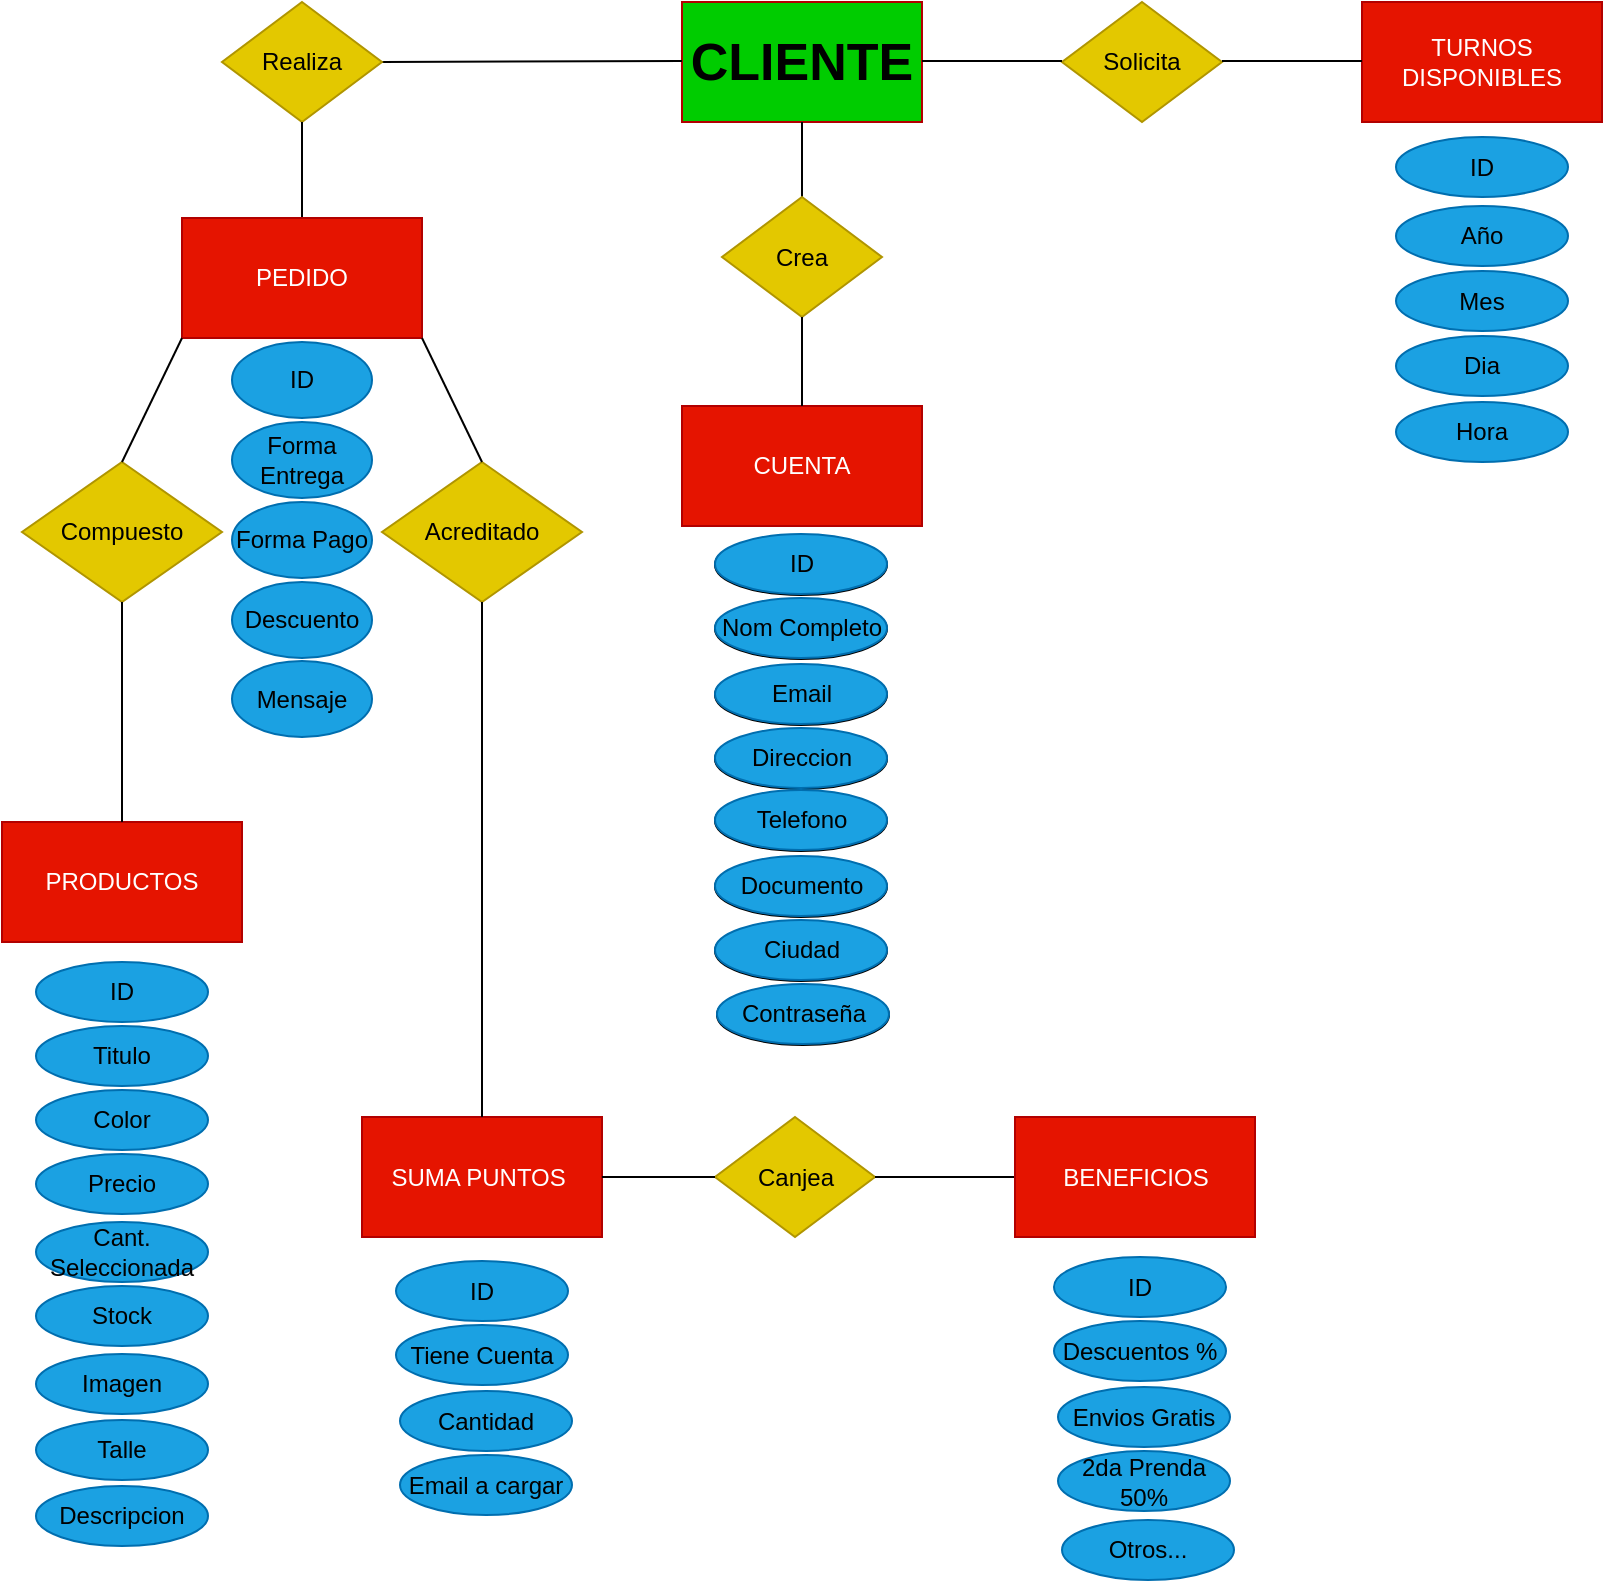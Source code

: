 <mxfile version="20.0.1" type="device"><diagram id="XgP9obHzgCpWDdA-MRUQ" name="Page-1"><mxGraphModel dx="1422" dy="762" grid="1" gridSize="10" guides="1" tooltips="1" connect="1" arrows="1" fold="1" page="1" pageScale="1" pageWidth="827" pageHeight="1169" math="0" shadow="0"><root><mxCell id="0"/><mxCell id="1" parent="0"/><mxCell id="NMze-cOJif6KPJPxey2n-1" value="CLIENTE" style="rounded=0;whiteSpace=wrap;html=1;fillColor=#00CC00;fontColor=#000000;strokeColor=#B20000;fontSize=26;fontStyle=1" parent="1" vertex="1"><mxGeometry x="340" y="10" width="120" height="60" as="geometry"/></mxCell><mxCell id="NMze-cOJif6KPJPxey2n-3" value="PRODUCTOS" style="rounded=0;whiteSpace=wrap;html=1;fillColor=#e51400;fontColor=#ffffff;strokeColor=#B20000;" parent="1" vertex="1"><mxGeometry y="420" width="120" height="60" as="geometry"/></mxCell><mxCell id="NMze-cOJif6KPJPxey2n-4" value="TURNOS DISPONIBLES" style="rounded=0;whiteSpace=wrap;html=1;fillColor=#e51400;fontColor=#ffffff;strokeColor=#B20000;" parent="1" vertex="1"><mxGeometry x="680" y="10" width="120" height="60" as="geometry"/></mxCell><mxCell id="NMze-cOJif6KPJPxey2n-11" value="Solicita" style="rhombus;whiteSpace=wrap;html=1;rotation=0;fillColor=#e3c800;fontColor=#000000;strokeColor=#B09500;" parent="1" vertex="1"><mxGeometry x="530" y="10" width="80" height="60" as="geometry"/></mxCell><mxCell id="NMze-cOJif6KPJPxey2n-13" value="Compuesto" style="rhombus;whiteSpace=wrap;html=1;rotation=0;fillColor=#e3c800;fontColor=#000000;strokeColor=#B09500;" parent="1" vertex="1"><mxGeometry x="10" y="240" width="100" height="70" as="geometry"/></mxCell><mxCell id="NMze-cOJif6KPJPxey2n-22" value="" style="endArrow=none;html=1;rounded=0;entryX=0;entryY=0.5;entryDx=0;entryDy=0;" parent="1" edge="1"><mxGeometry width="50" height="50" relative="1" as="geometry"><mxPoint x="610" y="39.5" as="sourcePoint"/><mxPoint x="680" y="39.5" as="targetPoint"/></mxGeometry></mxCell><mxCell id="NMze-cOJif6KPJPxey2n-24" value="" style="endArrow=none;html=1;rounded=0;entryX=0;entryY=0.5;entryDx=0;entryDy=0;exitX=1;exitY=0.5;exitDx=0;exitDy=0;" parent="1" source="NMze-cOJif6KPJPxey2n-25" edge="1"><mxGeometry width="50" height="50" relative="1" as="geometry"><mxPoint x="270" y="39.5" as="sourcePoint"/><mxPoint x="340" y="39.5" as="targetPoint"/></mxGeometry></mxCell><mxCell id="NMze-cOJif6KPJPxey2n-25" value="Realiza" style="rhombus;whiteSpace=wrap;html=1;rotation=0;fillColor=#e3c800;fontColor=#000000;strokeColor=#B09500;" parent="1" vertex="1"><mxGeometry x="110" y="10" width="80" height="60" as="geometry"/></mxCell><mxCell id="NMze-cOJif6KPJPxey2n-28" value="" style="endArrow=none;html=1;rounded=0;entryX=0;entryY=0.5;entryDx=0;entryDy=0;" parent="1" edge="1"><mxGeometry width="50" height="50" relative="1" as="geometry"><mxPoint x="460" y="39.5" as="sourcePoint"/><mxPoint x="530" y="39.5" as="targetPoint"/></mxGeometry></mxCell><mxCell id="NMze-cOJif6KPJPxey2n-29" value="" style="endArrow=none;html=1;rounded=0;entryX=0.5;entryY=1;entryDx=0;entryDy=0;exitX=0.5;exitY=0;exitDx=0;exitDy=0;" parent="1" source="NMze-cOJif6KPJPxey2n-30" target="NMze-cOJif6KPJPxey2n-25" edge="1"><mxGeometry width="50" height="50" relative="1" as="geometry"><mxPoint x="120" y="39.5" as="sourcePoint"/><mxPoint x="190" y="39.5" as="targetPoint"/></mxGeometry></mxCell><mxCell id="NMze-cOJif6KPJPxey2n-30" value="PEDIDO" style="rounded=0;whiteSpace=wrap;html=1;fillColor=#e51400;fontColor=#ffffff;strokeColor=#B20000;" parent="1" vertex="1"><mxGeometry x="90" y="118" width="120" height="60" as="geometry"/></mxCell><mxCell id="NMze-cOJif6KPJPxey2n-31" value="" style="endArrow=none;html=1;rounded=0;entryX=0.5;entryY=0;entryDx=0;entryDy=0;exitX=0;exitY=1;exitDx=0;exitDy=0;" parent="1" source="NMze-cOJif6KPJPxey2n-30" target="NMze-cOJif6KPJPxey2n-13" edge="1"><mxGeometry width="50" height="50" relative="1" as="geometry"><mxPoint x="30" y="130" as="sourcePoint"/><mxPoint x="100" y="130" as="targetPoint"/></mxGeometry></mxCell><mxCell id="NMze-cOJif6KPJPxey2n-32" value="SUMA PUNTOS&amp;nbsp;" style="rounded=0;whiteSpace=wrap;html=1;fillColor=#e51400;fontColor=#ffffff;strokeColor=#B20000;" parent="1" vertex="1"><mxGeometry x="180" y="567.5" width="120" height="60" as="geometry"/></mxCell><mxCell id="xv2MsSlPi_3O0aimLgVt-3" value="" style="endArrow=none;html=1;rounded=0;entryX=0.5;entryY=0;entryDx=0;entryDy=0;exitX=0.5;exitY=1;exitDx=0;exitDy=0;" parent="1" source="NMze-cOJif6KPJPxey2n-13" target="NMze-cOJif6KPJPxey2n-3" edge="1"><mxGeometry width="50" height="50" relative="1" as="geometry"><mxPoint x="110" y="320" as="sourcePoint"/><mxPoint x="80" y="380" as="targetPoint"/></mxGeometry></mxCell><mxCell id="xv2MsSlPi_3O0aimLgVt-4" value="Acreditado" style="rhombus;whiteSpace=wrap;html=1;rotation=0;fillColor=#e3c800;fontColor=#000000;strokeColor=#B09500;" parent="1" vertex="1"><mxGeometry x="190" y="240" width="100" height="70" as="geometry"/></mxCell><mxCell id="xv2MsSlPi_3O0aimLgVt-5" value="" style="endArrow=none;html=1;rounded=0;entryX=0.5;entryY=0;entryDx=0;entryDy=0;exitX=1;exitY=1;exitDx=0;exitDy=0;" parent="1" source="NMze-cOJif6KPJPxey2n-30" target="xv2MsSlPi_3O0aimLgVt-4" edge="1"><mxGeometry width="50" height="50" relative="1" as="geometry"><mxPoint x="200" y="190" as="sourcePoint"/><mxPoint x="170" y="250" as="targetPoint"/></mxGeometry></mxCell><mxCell id="xv2MsSlPi_3O0aimLgVt-6" value="" style="endArrow=none;html=1;rounded=0;exitX=0.5;exitY=1;exitDx=0;exitDy=0;entryX=0.5;entryY=0;entryDx=0;entryDy=0;" parent="1" source="xv2MsSlPi_3O0aimLgVt-4" target="NMze-cOJif6KPJPxey2n-32" edge="1"><mxGeometry width="50" height="50" relative="1" as="geometry"><mxPoint x="239.5" y="310" as="sourcePoint"/><mxPoint x="220" y="400" as="targetPoint"/></mxGeometry></mxCell><mxCell id="xv2MsSlPi_3O0aimLgVt-7" value="ID" style="ellipse;whiteSpace=wrap;html=1;" parent="1" vertex="1"><mxGeometry x="356.5" y="276.5" width="86" height="30" as="geometry"/></mxCell><mxCell id="xv2MsSlPi_3O0aimLgVt-8" value="Documento" style="ellipse;whiteSpace=wrap;html=1;" parent="1" vertex="1"><mxGeometry x="356.5" y="437.5" width="86" height="30" as="geometry"/></mxCell><mxCell id="xv2MsSlPi_3O0aimLgVt-9" value="Nom Completo" style="ellipse;whiteSpace=wrap;html=1;" parent="1" vertex="1"><mxGeometry x="356.5" y="308.5" width="86" height="30" as="geometry"/></mxCell><mxCell id="xv2MsSlPi_3O0aimLgVt-10" value="Email" style="ellipse;whiteSpace=wrap;html=1;" parent="1" vertex="1"><mxGeometry x="356.5" y="341.5" width="86" height="30" as="geometry"/></mxCell><mxCell id="xv2MsSlPi_3O0aimLgVt-11" value="Direccion" style="ellipse;whiteSpace=wrap;html=1;" parent="1" vertex="1"><mxGeometry x="356.5" y="373.5" width="86" height="30" as="geometry"/></mxCell><mxCell id="xv2MsSlPi_3O0aimLgVt-12" value="Telefono" style="ellipse;whiteSpace=wrap;html=1;" parent="1" vertex="1"><mxGeometry x="356.5" y="404.5" width="86" height="30" as="geometry"/></mxCell><mxCell id="xv2MsSlPi_3O0aimLgVt-14" value="Ciudad" style="ellipse;whiteSpace=wrap;html=1;" parent="1" vertex="1"><mxGeometry x="356.5" y="469.5" width="86" height="30" as="geometry"/></mxCell><mxCell id="zl6cPKiWjtWc3waA-AC5-11" value="ID" style="ellipse;whiteSpace=wrap;html=1;fillColor=#1ba1e2;strokeColor=#006EAF;fontColor=#000000;" parent="1" vertex="1"><mxGeometry x="17" y="490" width="86" height="30" as="geometry"/></mxCell><mxCell id="zl6cPKiWjtWc3waA-AC5-12" value="Titulo" style="ellipse;whiteSpace=wrap;html=1;fillColor=#1ba1e2;strokeColor=#006EAF;fontColor=#000000;" parent="1" vertex="1"><mxGeometry x="17" y="522" width="86" height="30" as="geometry"/></mxCell><mxCell id="zl6cPKiWjtWc3waA-AC5-13" value="Color" style="ellipse;whiteSpace=wrap;html=1;fillColor=#1ba1e2;strokeColor=#006EAF;fontColor=#000000;" parent="1" vertex="1"><mxGeometry x="17" y="554" width="86" height="30" as="geometry"/></mxCell><mxCell id="zl6cPKiWjtWc3waA-AC5-14" value="Precio" style="ellipse;whiteSpace=wrap;html=1;fillColor=#1ba1e2;strokeColor=#006EAF;fontColor=#000000;" parent="1" vertex="1"><mxGeometry x="17" y="586" width="86" height="30" as="geometry"/></mxCell><mxCell id="zl6cPKiWjtWc3waA-AC5-15" value="Cant. Seleccionada" style="ellipse;whiteSpace=wrap;html=1;fillColor=#1ba1e2;strokeColor=#006EAF;fontColor=#000000;" parent="1" vertex="1"><mxGeometry x="17" y="620" width="86" height="30" as="geometry"/></mxCell><mxCell id="zl6cPKiWjtWc3waA-AC5-16" value="Stock" style="ellipse;whiteSpace=wrap;html=1;fillColor=#1ba1e2;strokeColor=#006EAF;fontColor=#000000;" parent="1" vertex="1"><mxGeometry x="17" y="652" width="86" height="30" as="geometry"/></mxCell><mxCell id="zl6cPKiWjtWc3waA-AC5-17" value="Imagen" style="ellipse;whiteSpace=wrap;html=1;fillColor=#1ba1e2;strokeColor=#006EAF;fontColor=#000000;" parent="1" vertex="1"><mxGeometry x="17" y="686" width="86" height="30" as="geometry"/></mxCell><mxCell id="zl6cPKiWjtWc3waA-AC5-18" value="Talle" style="ellipse;whiteSpace=wrap;html=1;fillColor=#1ba1e2;strokeColor=#006EAF;fontColor=#000000;" parent="1" vertex="1"><mxGeometry x="17" y="719" width="86" height="30" as="geometry"/></mxCell><mxCell id="zl6cPKiWjtWc3waA-AC5-20" value="Descripcion" style="ellipse;whiteSpace=wrap;html=1;fillColor=#1ba1e2;strokeColor=#006EAF;fontColor=#000000;" parent="1" vertex="1"><mxGeometry x="17" y="752" width="86" height="30" as="geometry"/></mxCell><mxCell id="zl6cPKiWjtWc3waA-AC5-22" value="Contraseña" style="ellipse;whiteSpace=wrap;html=1;" parent="1" vertex="1"><mxGeometry x="357.5" y="501.5" width="86" height="30" as="geometry"/></mxCell><mxCell id="zl6cPKiWjtWc3waA-AC5-26" value="Forma Entrega" style="ellipse;whiteSpace=wrap;html=1;fillColor=#1ba1e2;strokeColor=#006EAF;fontColor=#000000;" parent="1" vertex="1"><mxGeometry x="115" y="220" width="70" height="38" as="geometry"/></mxCell><mxCell id="zl6cPKiWjtWc3waA-AC5-30" value="Forma Pago" style="ellipse;whiteSpace=wrap;html=1;fillColor=#1ba1e2;strokeColor=#006EAF;fontColor=#000000;" parent="1" vertex="1"><mxGeometry x="115" y="260" width="70" height="38" as="geometry"/></mxCell><mxCell id="zl6cPKiWjtWc3waA-AC5-31" value="ID" style="ellipse;whiteSpace=wrap;html=1;fillColor=#1ba1e2;strokeColor=#006EAF;fontColor=#000000;" parent="1" vertex="1"><mxGeometry x="115" y="180" width="70" height="38" as="geometry"/></mxCell><mxCell id="zl6cPKiWjtWc3waA-AC5-32" value="Descuento" style="ellipse;whiteSpace=wrap;html=1;fillColor=#1ba1e2;strokeColor=#006EAF;fontColor=#000000;" parent="1" vertex="1"><mxGeometry x="115" y="300" width="70" height="38" as="geometry"/></mxCell><mxCell id="BCXdiHX0eE3s7tQb6S08-1" value="ID" style="ellipse;whiteSpace=wrap;html=1;fillColor=#1ba1e2;strokeColor=#006EAF;fontColor=#000000;" parent="1" vertex="1"><mxGeometry x="356.5" y="276" width="86" height="30" as="geometry"/></mxCell><mxCell id="BCXdiHX0eE3s7tQb6S08-2" value="Nom Completo" style="ellipse;whiteSpace=wrap;html=1;fillColor=#1ba1e2;strokeColor=#006EAF;fontColor=#000000;" parent="1" vertex="1"><mxGeometry x="356.5" y="308" width="86" height="30" as="geometry"/></mxCell><mxCell id="BCXdiHX0eE3s7tQb6S08-3" value="Email" style="ellipse;whiteSpace=wrap;html=1;fillColor=#1ba1e2;strokeColor=#006EAF;fontColor=#000000;" parent="1" vertex="1"><mxGeometry x="356.5" y="341" width="86" height="30" as="geometry"/></mxCell><mxCell id="BCXdiHX0eE3s7tQb6S08-4" value="Direccion" style="ellipse;whiteSpace=wrap;html=1;fillColor=#1ba1e2;strokeColor=#006EAF;fontColor=#000000;" parent="1" vertex="1"><mxGeometry x="356.5" y="373" width="86" height="30" as="geometry"/></mxCell><mxCell id="BCXdiHX0eE3s7tQb6S08-5" value="Telefono" style="ellipse;whiteSpace=wrap;html=1;fillColor=#1ba1e2;strokeColor=#006EAF;fontColor=#000000;" parent="1" vertex="1"><mxGeometry x="356.5" y="404" width="86" height="30" as="geometry"/></mxCell><mxCell id="BCXdiHX0eE3s7tQb6S08-6" value="Documento" style="ellipse;whiteSpace=wrap;html=1;fillColor=#1ba1e2;strokeColor=#006EAF;fontColor=#000000;" parent="1" vertex="1"><mxGeometry x="356.5" y="437" width="86" height="30" as="geometry"/></mxCell><mxCell id="BCXdiHX0eE3s7tQb6S08-7" value="Ciudad" style="ellipse;whiteSpace=wrap;html=1;fillColor=#1ba1e2;strokeColor=#006EAF;fontColor=#000000;" parent="1" vertex="1"><mxGeometry x="356.5" y="469" width="86" height="30" as="geometry"/></mxCell><mxCell id="BCXdiHX0eE3s7tQb6S08-8" value="Contraseña" style="ellipse;whiteSpace=wrap;html=1;fillColor=#1ba1e2;strokeColor=#006EAF;fontColor=#000000;" parent="1" vertex="1"><mxGeometry x="357.5" y="501" width="86" height="30" as="geometry"/></mxCell><mxCell id="BCXdiHX0eE3s7tQb6S08-9" value="Hora" style="ellipse;whiteSpace=wrap;html=1;fillColor=#1ba1e2;strokeColor=#006EAF;fontColor=#000000;" parent="1" vertex="1"><mxGeometry x="697" y="210" width="86" height="30" as="geometry"/></mxCell><mxCell id="BCXdiHX0eE3s7tQb6S08-10" value="Dia" style="ellipse;whiteSpace=wrap;html=1;fillColor=#1ba1e2;strokeColor=#006EAF;fontColor=#000000;" parent="1" vertex="1"><mxGeometry x="697" y="177" width="86" height="30" as="geometry"/></mxCell><mxCell id="BCXdiHX0eE3s7tQb6S08-11" value="Mes" style="ellipse;whiteSpace=wrap;html=1;fillColor=#1ba1e2;strokeColor=#006EAF;fontColor=#000000;" parent="1" vertex="1"><mxGeometry x="697" y="144.5" width="86" height="30" as="geometry"/></mxCell><mxCell id="BCXdiHX0eE3s7tQb6S08-12" value="Año" style="ellipse;whiteSpace=wrap;html=1;fillColor=#1ba1e2;strokeColor=#006EAF;fontColor=#000000;" parent="1" vertex="1"><mxGeometry x="697" y="112" width="86" height="30" as="geometry"/></mxCell><mxCell id="BCXdiHX0eE3s7tQb6S08-13" value="ID" style="ellipse;whiteSpace=wrap;html=1;fillColor=#1ba1e2;strokeColor=#006EAF;fontColor=#000000;" parent="1" vertex="1"><mxGeometry x="697" y="77.5" width="86" height="30" as="geometry"/></mxCell><mxCell id="BCXdiHX0eE3s7tQb6S08-14" value="Mensaje" style="ellipse;whiteSpace=wrap;html=1;fillColor=#1ba1e2;strokeColor=#006EAF;fontColor=#000000;" parent="1" vertex="1"><mxGeometry x="115" y="339.5" width="70" height="38" as="geometry"/></mxCell><mxCell id="T6lqsyb7Whvk7u1N22Hq-1" value="ID" style="ellipse;whiteSpace=wrap;html=1;fillColor=#1ba1e2;strokeColor=#006EAF;fontColor=#000000;" parent="1" vertex="1"><mxGeometry x="197" y="639.5" width="86" height="30" as="geometry"/></mxCell><mxCell id="T6lqsyb7Whvk7u1N22Hq-2" value="Cantidad" style="ellipse;whiteSpace=wrap;html=1;fillColor=#1ba1e2;strokeColor=#006EAF;fontColor=#000000;" parent="1" vertex="1"><mxGeometry x="199" y="704.5" width="86" height="30" as="geometry"/></mxCell><mxCell id="T6lqsyb7Whvk7u1N22Hq-3" value="Email a cargar" style="ellipse;whiteSpace=wrap;html=1;fillColor=#1ba1e2;strokeColor=#006EAF;fontColor=#000000;" parent="1" vertex="1"><mxGeometry x="199" y="736.5" width="86" height="30" as="geometry"/></mxCell><mxCell id="T6lqsyb7Whvk7u1N22Hq-5" value="" style="endArrow=none;html=1;rounded=0;entryX=0.5;entryY=1;entryDx=0;entryDy=0;exitX=0.5;exitY=0;exitDx=0;exitDy=0;" parent="1" source="T6lqsyb7Whvk7u1N22Hq-6" target="NMze-cOJif6KPJPxey2n-1" edge="1"><mxGeometry width="50" height="50" relative="1" as="geometry"><mxPoint x="380" y="110" as="sourcePoint"/><mxPoint x="370" y="90" as="targetPoint"/></mxGeometry></mxCell><mxCell id="T6lqsyb7Whvk7u1N22Hq-6" value="Crea" style="rhombus;whiteSpace=wrap;html=1;rotation=0;fillColor=#e3c800;fontColor=#000000;strokeColor=#B09500;" parent="1" vertex="1"><mxGeometry x="360" y="107.5" width="80" height="60" as="geometry"/></mxCell><mxCell id="T6lqsyb7Whvk7u1N22Hq-9" value="CUENTA" style="rounded=0;whiteSpace=wrap;html=1;fillColor=#e51400;fontColor=#ffffff;strokeColor=#B20000;" parent="1" vertex="1"><mxGeometry x="340" y="212" width="120" height="60" as="geometry"/></mxCell><mxCell id="T6lqsyb7Whvk7u1N22Hq-10" value="" style="endArrow=none;html=1;rounded=0;entryX=0.5;entryY=1;entryDx=0;entryDy=0;exitX=0.5;exitY=0;exitDx=0;exitDy=0;" parent="1" source="T6lqsyb7Whvk7u1N22Hq-9" target="T6lqsyb7Whvk7u1N22Hq-6" edge="1"><mxGeometry width="50" height="50" relative="1" as="geometry"><mxPoint x="260" y="188" as="sourcePoint"/><mxPoint x="210" y="178" as="targetPoint"/></mxGeometry></mxCell><mxCell id="T6lqsyb7Whvk7u1N22Hq-11" value="Tiene Cuenta" style="ellipse;whiteSpace=wrap;html=1;fillColor=#1ba1e2;strokeColor=#006EAF;fontColor=#000000;" parent="1" vertex="1"><mxGeometry x="197" y="671.5" width="86" height="30" as="geometry"/></mxCell><mxCell id="4DOho1dirWH7MrYqpDGf-1" value="Canjea" style="rhombus;whiteSpace=wrap;html=1;rotation=0;fillColor=#e3c800;fontColor=#000000;strokeColor=#B09500;" vertex="1" parent="1"><mxGeometry x="356.5" y="567.5" width="80" height="60" as="geometry"/></mxCell><mxCell id="4DOho1dirWH7MrYqpDGf-3" value="" style="endArrow=none;html=1;rounded=0;entryX=0;entryY=0.5;entryDx=0;entryDy=0;exitX=1;exitY=0.5;exitDx=0;exitDy=0;" edge="1" parent="1" source="NMze-cOJif6KPJPxey2n-32" target="4DOho1dirWH7MrYqpDGf-1"><mxGeometry width="50" height="50" relative="1" as="geometry"><mxPoint x="480" y="330" as="sourcePoint"/><mxPoint x="530" y="337" as="targetPoint"/></mxGeometry></mxCell><mxCell id="4DOho1dirWH7MrYqpDGf-4" value="" style="endArrow=none;html=1;rounded=0;entryX=0;entryY=0.5;entryDx=0;entryDy=0;exitX=1;exitY=0.5;exitDx=0;exitDy=0;" edge="1" parent="1" source="4DOho1dirWH7MrYqpDGf-1" target="4DOho1dirWH7MrYqpDGf-5"><mxGeometry width="50" height="50" relative="1" as="geometry"><mxPoint x="456.5" y="613.5" as="sourcePoint"/><mxPoint x="476.5" y="623.5" as="targetPoint"/></mxGeometry></mxCell><mxCell id="4DOho1dirWH7MrYqpDGf-5" value="BENEFICIOS" style="rounded=0;whiteSpace=wrap;html=1;fillColor=#e51400;fontColor=#ffffff;strokeColor=#B20000;" vertex="1" parent="1"><mxGeometry x="506.5" y="567.5" width="120" height="60" as="geometry"/></mxCell><mxCell id="4DOho1dirWH7MrYqpDGf-6" value="ID" style="ellipse;whiteSpace=wrap;html=1;fillColor=#1ba1e2;strokeColor=#006EAF;fontColor=#000000;" vertex="1" parent="1"><mxGeometry x="526" y="637.5" width="86" height="30" as="geometry"/></mxCell><mxCell id="4DOho1dirWH7MrYqpDGf-7" value="Envios Gratis" style="ellipse;whiteSpace=wrap;html=1;fillColor=#1ba1e2;strokeColor=#006EAF;fontColor=#000000;" vertex="1" parent="1"><mxGeometry x="528" y="702.5" width="86" height="30" as="geometry"/></mxCell><mxCell id="4DOho1dirWH7MrYqpDGf-8" value="2da Prenda 50%&lt;span style=&quot;color: rgba(0, 0, 0, 0); font-family: monospace; font-size: 0px; text-align: start;&quot;&gt;%3CmxGraphModel%3E%3Croot%3E%3CmxCell%20id%3D%220%22%2F%3E%3CmxCell%20id%3D%221%22%20parent%3D%220%22%2F%3E%3CmxCell%20id%3D%222%22%20value%3D%22ID%22%20style%3D%22ellipse%3BwhiteSpace%3Dwrap%3Bhtml%3D1%3BfillColor%3D%231ba1e2%3BstrokeColor%3D%23006EAF%3BfontColor%3D%23000000%3B%22%20vertex%3D%221%22%20parent%3D%221%22%3E%3CmxGeometry%20x%3D%22197%22%20y%3D%22639.5%22%20width%3D%2286%22%20height%3D%2230%22%20as%3D%22geometry%22%2F%3E%3C%2FmxCell%3E%3CmxCell%20id%3D%223%22%20value%3D%22Cantidad%22%20style%3D%22ellipse%3BwhiteSpace%3Dwrap%3Bhtml%3D1%3BfillColor%3D%231ba1e2%3BstrokeColor%3D%23006EAF%3BfontColor%3D%23000000%3B%22%20vertex%3D%221%22%20parent%3D%221%22%3E%3CmxGeometry%20x%3D%22199%22%20y%3D%22704.5%22%20width%3D%2286%22%20height%3D%2230%22%20as%3D%22geometry%22%2F%3E%3C%2FmxCell%3E%3CmxCell%20id%3D%224%22%20value%3D%22Email%20a%20cargar%22%20style%3D%22ellipse%3BwhiteSpace%3Dwrap%3Bhtml%3D1%3BfillColor%3D%231ba1e2%3BstrokeColor%3D%23006EAF%3BfontColor%3D%23000000%3B%22%20vertex%3D%221%22%20parent%3D%221%22%3E%3CmxGeometry%20x%3D%22199%22%20y%3D%22736.5%22%20width%3D%2286%22%20height%3D%2230%22%20as%3D%22geometry%22%2F%3E%3C%2FmxCell%3E%3CmxCell%20id%3D%225%22%20value%3D%22Tiene%20Cuenta%22%20style%3D%22ellipse%3BwhiteSpace%3Dwrap%3Bhtml%3D1%3BfillColor%3D%231ba1e2%3BstrokeColor%3D%23006EAF%3BfontColor%3D%23000000%3B%22%20vertex%3D%221%22%20parent%3D%221%22%3E%3CmxGeometry%20x%3D%22197%22%20y%3D%22671.5%22%20width%3D%2286%22%20height%3D%2230%22%20as%3D%22geometry%22%2F%3E%3C%2FmxCell%3E%3C%2Froot%3E%3C%2FmxGraphModel%3E&lt;/span&gt;" style="ellipse;whiteSpace=wrap;html=1;fillColor=#1ba1e2;strokeColor=#006EAF;fontColor=#000000;" vertex="1" parent="1"><mxGeometry x="528" y="734.5" width="86" height="30" as="geometry"/></mxCell><mxCell id="4DOho1dirWH7MrYqpDGf-9" value="Descuentos %" style="ellipse;whiteSpace=wrap;html=1;fillColor=#1ba1e2;strokeColor=#006EAF;fontColor=#000000;" vertex="1" parent="1"><mxGeometry x="526" y="669.5" width="86" height="30" as="geometry"/></mxCell><mxCell id="4DOho1dirWH7MrYqpDGf-10" value="Otros..." style="ellipse;whiteSpace=wrap;html=1;fillColor=#1ba1e2;strokeColor=#006EAF;fontColor=#000000;" vertex="1" parent="1"><mxGeometry x="530" y="769" width="86" height="30" as="geometry"/></mxCell></root></mxGraphModel></diagram></mxfile>